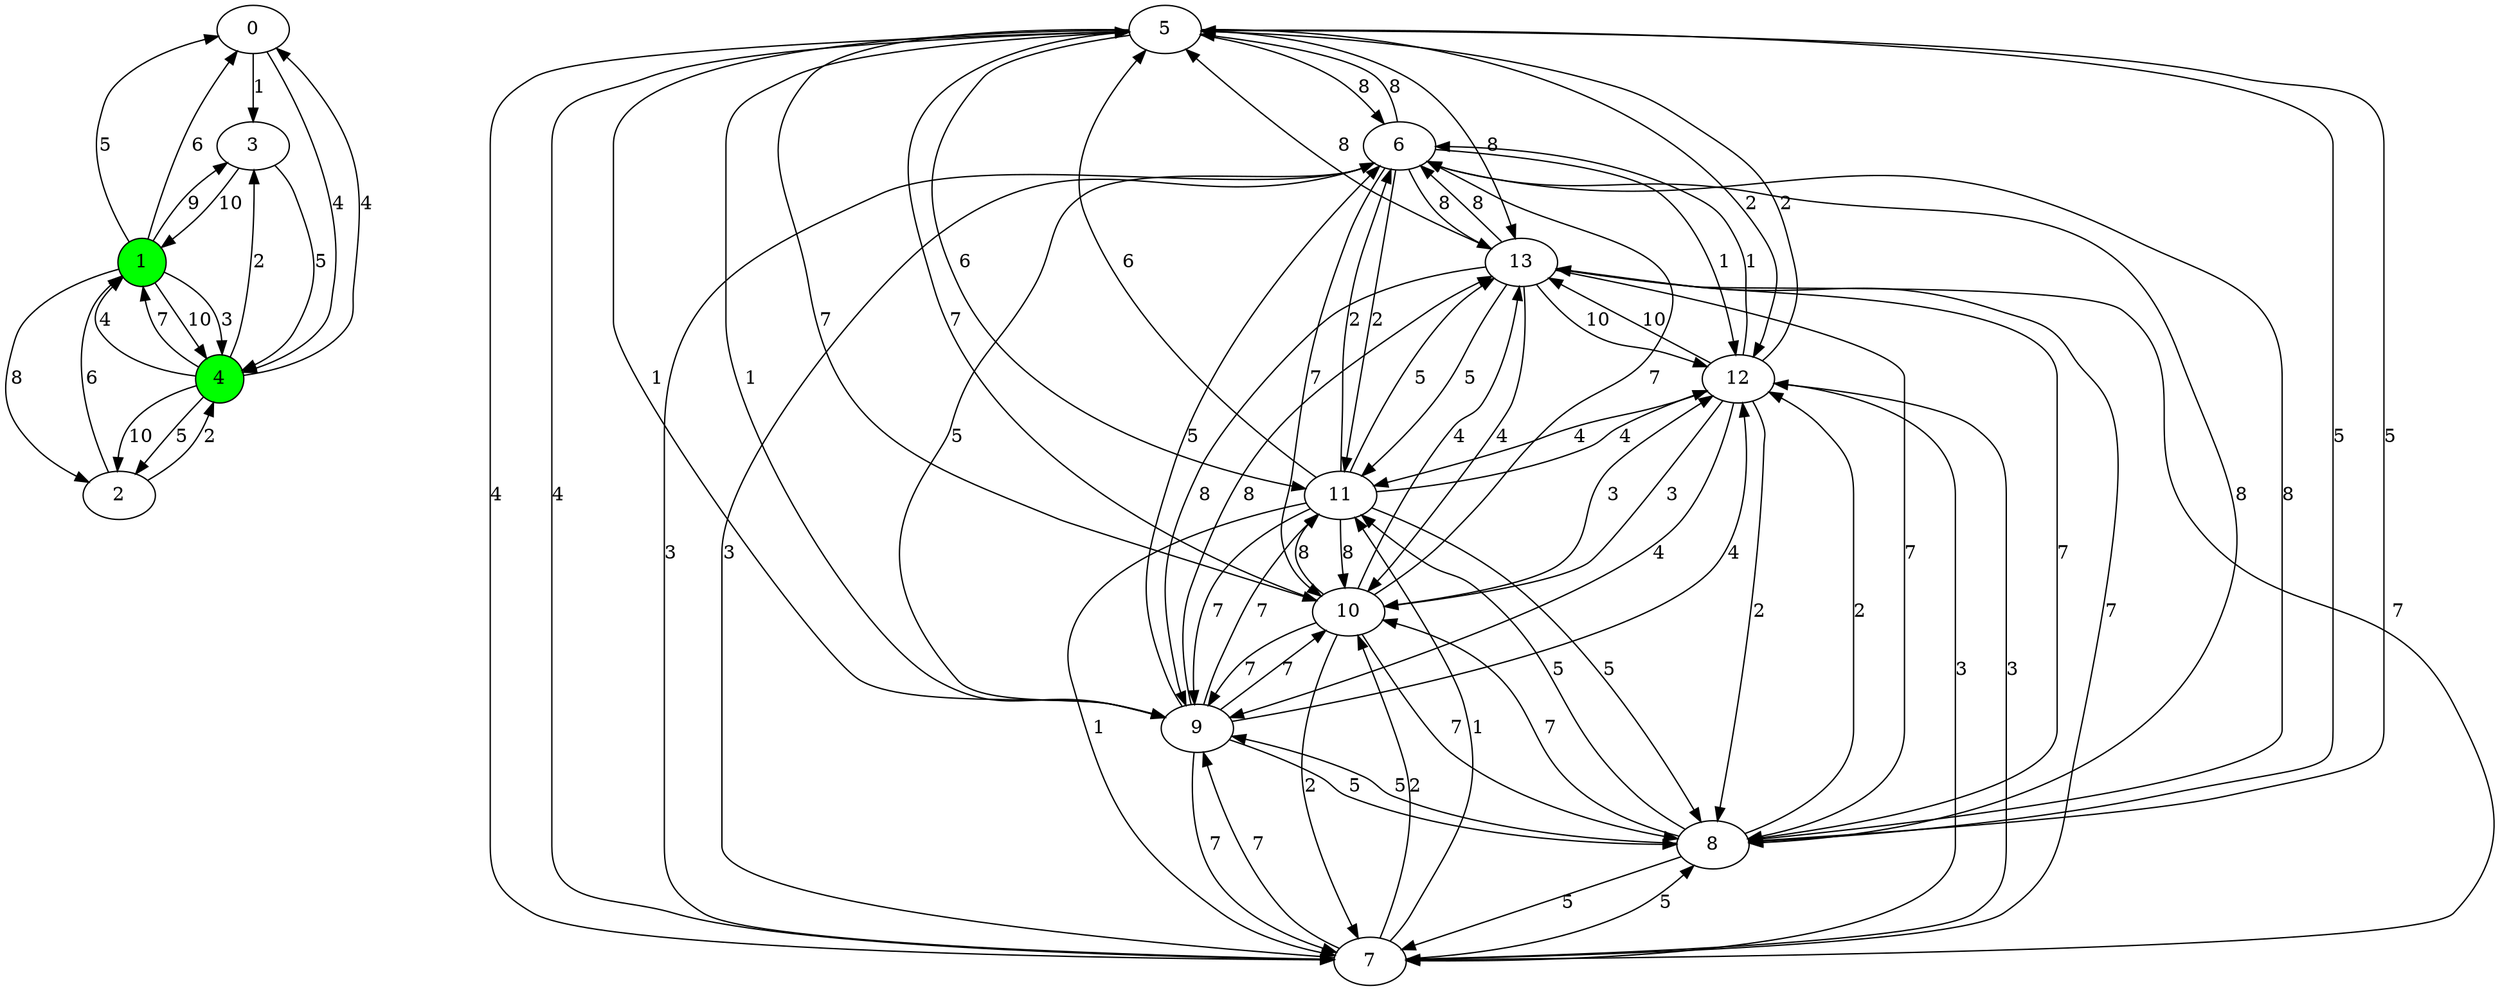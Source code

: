 digraph G {
    0;
    1 [shape=circle, style=filled, fillcolor=green];
    2;
    3;
    4 [shape=circle, style=filled, fillcolor=green];
    5;
    6;
    7;
    8;
    9;
    10;
    11;
    12;
    13;
    0 -> 3 [label="1"];
    0 -> 4 [label="4"];
    1 -> 4 [label="10"];
    1 -> 0 [label="5"];
    1 -> 0 [label="6"];
    1 -> 2 [label="8"];
    1 -> 3 [label="9"];
    1 -> 4 [label="3"];
    2 -> 1 [label="6"];
    2 -> 4 [label="2"];
    3 -> 1 [label="10"];
    3 -> 4 [label="5"];
    4 -> 1 [label="4"];
    4 -> 2 [label="5"];
    4 -> 0 [label="4"];
    4 -> 1 [label="7"];
    4 -> 2 [label="10"];
    4 -> 3 [label="2"];
    5 -> 6 [label="8"];
    5 -> 7 [label="4"];
    5 -> 8 [label="5"];
    5 -> 9 [label="1"];
    5 -> 10 [label="7"];
    5 -> 11 [label="6"];
    5 -> 12 [label="2"];
    5 -> 13 [label="8"];
    6 -> 5 [label="8"];
    6 -> 7 [label="3"];
    6 -> 8 [label="8"];
    6 -> 9 [label="5"];
    6 -> 10 [label="7"];
    6 -> 11 [label="2"];
    6 -> 12 [label="1"];
    6 -> 13 [label="8"];
    7 -> 5 [label="4"];
    7 -> 6 [label="3"];
    7 -> 8 [label="5"];
    7 -> 9 [label="7"];
    7 -> 10 [label="2"];
    7 -> 11 [label="1"];
    7 -> 12 [label="3"];
    7 -> 13 [label="7"];
    8 -> 5 [label="5"];
    8 -> 6 [label="8"];
    8 -> 7 [label="5"];
    8 -> 9 [label="5"];
    8 -> 10 [label="7"];
    8 -> 11 [label="5"];
    8 -> 12 [label="2"];
    8 -> 13 [label="7"];
    9 -> 5 [label="1"];
    9 -> 6 [label="5"];
    9 -> 7 [label="7"];
    9 -> 8 [label="5"];
    9 -> 10 [label="7"];
    9 -> 11 [label="7"];
    9 -> 12 [label="4"];
    9 -> 13 [label="8"];
    10 -> 5 [label="7"];
    10 -> 6 [label="7"];
    10 -> 7 [label="2"];
    10 -> 8 [label="7"];
    10 -> 9 [label="7"];
    10 -> 11 [label="8"];
    10 -> 12 [label="3"];
    10 -> 13 [label="4"];
    11 -> 5 [label="6"];
    11 -> 6 [label="2"];
    11 -> 7 [label="1"];
    11 -> 8 [label="5"];
    11 -> 9 [label="7"];
    11 -> 10 [label="8"];
    11 -> 12 [label="4"];
    11 -> 13 [label="5"];
    12 -> 5 [label="2"];
    12 -> 6 [label="1"];
    12 -> 7 [label="3"];
    12 -> 8 [label="2"];
    12 -> 9 [label="4"];
    12 -> 10 [label="3"];
    12 -> 11 [label="4"];
    12 -> 13 [label="10"];
    13 -> 5 [label="8"];
    13 -> 6 [label="8"];
    13 -> 7 [label="7"];
    13 -> 8 [label="7"];
    13 -> 9 [label="8"];
    13 -> 10 [label="4"];
    13 -> 11 [label="5"];
    13 -> 12 [label="10"];
}
